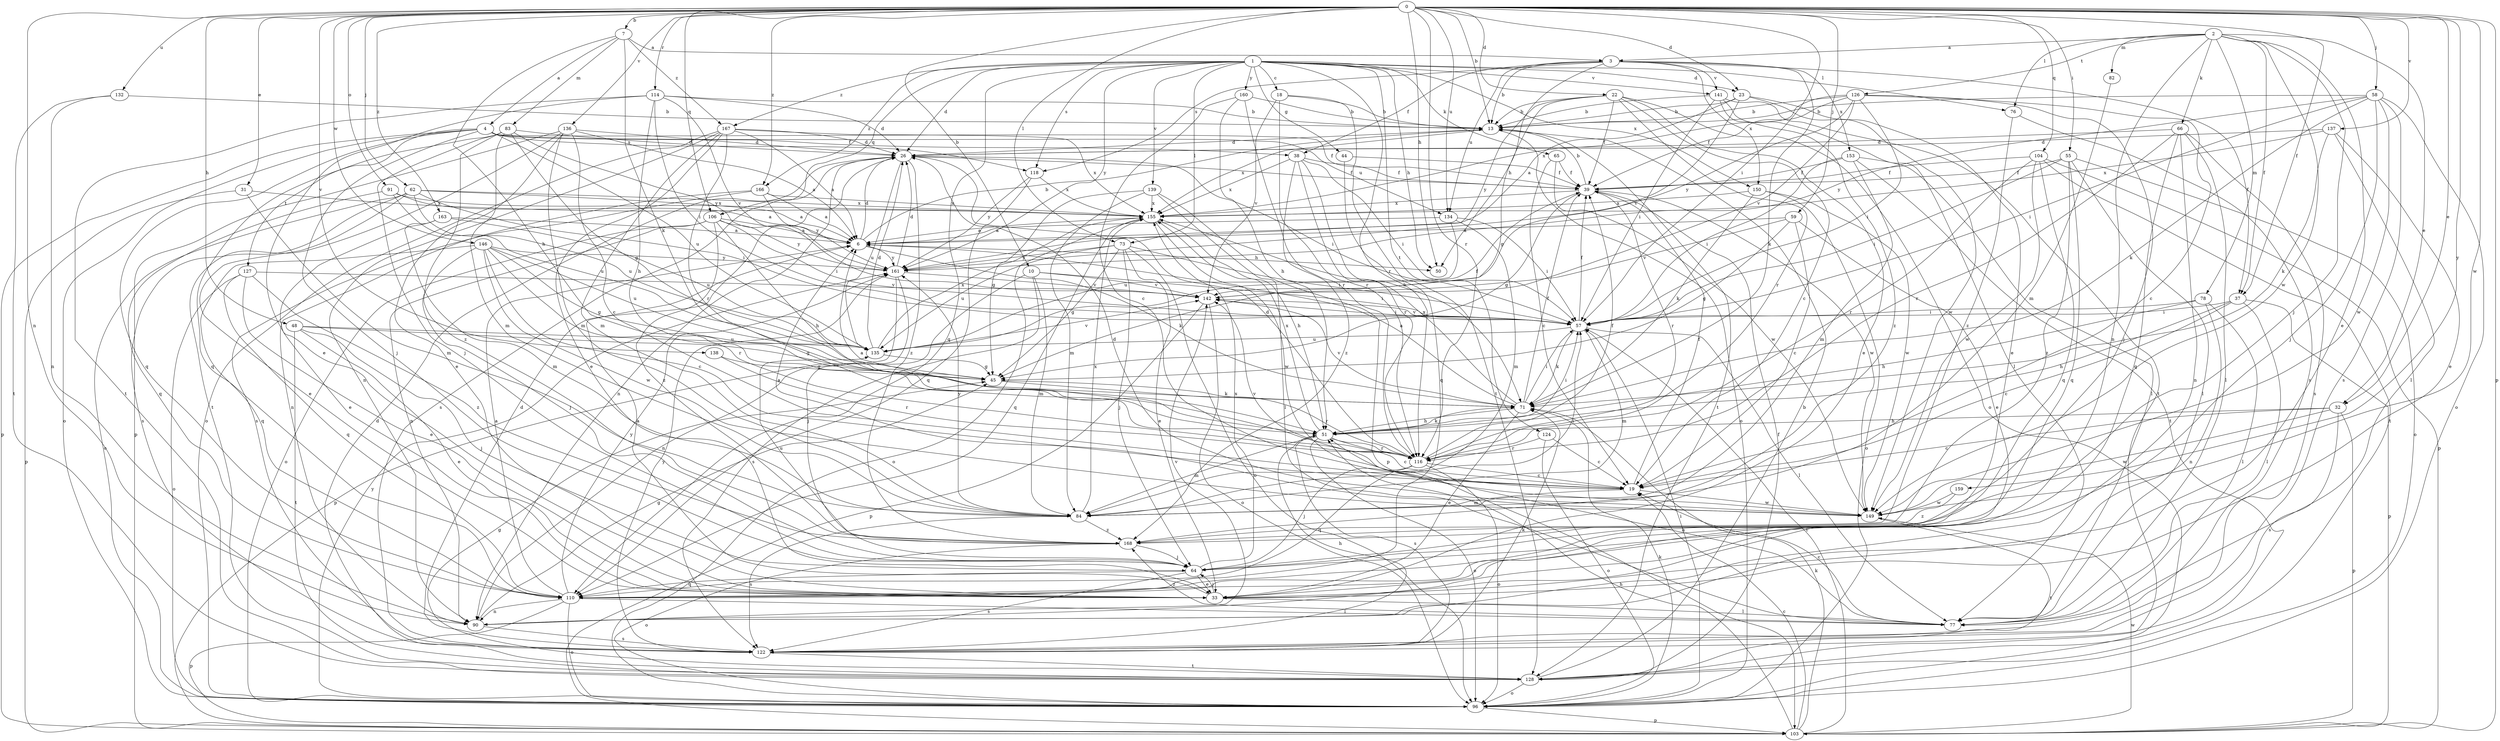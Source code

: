 strict digraph  {
0;
1;
2;
3;
4;
6;
7;
10;
13;
18;
19;
22;
23;
26;
31;
32;
33;
37;
38;
39;
44;
45;
48;
50;
51;
55;
57;
58;
59;
62;
64;
65;
66;
71;
73;
76;
77;
78;
82;
83;
84;
90;
91;
96;
103;
104;
106;
110;
114;
116;
118;
122;
124;
126;
127;
128;
132;
134;
135;
136;
137;
138;
139;
141;
142;
146;
149;
150;
153;
155;
159;
160;
161;
163;
166;
167;
168;
0 -> 7  [label=b];
0 -> 10  [label=b];
0 -> 13  [label=b];
0 -> 22  [label=d];
0 -> 23  [label=d];
0 -> 31  [label=e];
0 -> 32  [label=e];
0 -> 37  [label=f];
0 -> 48  [label=h];
0 -> 50  [label=h];
0 -> 55  [label=i];
0 -> 57  [label=i];
0 -> 58  [label=j];
0 -> 59  [label=j];
0 -> 62  [label=j];
0 -> 73  [label=l];
0 -> 90  [label=n];
0 -> 91  [label=o];
0 -> 103  [label=p];
0 -> 104  [label=q];
0 -> 106  [label=q];
0 -> 114  [label=r];
0 -> 116  [label=r];
0 -> 132  [label=u];
0 -> 134  [label=u];
0 -> 136  [label=v];
0 -> 137  [label=v];
0 -> 138  [label=v];
0 -> 146  [label=w];
0 -> 149  [label=w];
0 -> 159  [label=y];
0 -> 163  [label=z];
0 -> 166  [label=z];
1 -> 18  [label=c];
1 -> 23  [label=d];
1 -> 26  [label=d];
1 -> 44  [label=g];
1 -> 50  [label=h];
1 -> 65  [label=k];
1 -> 73  [label=l];
1 -> 76  [label=l];
1 -> 106  [label=q];
1 -> 110  [label=q];
1 -> 116  [label=r];
1 -> 118  [label=s];
1 -> 124  [label=t];
1 -> 139  [label=v];
1 -> 141  [label=v];
1 -> 150  [label=x];
1 -> 160  [label=y];
1 -> 161  [label=y];
1 -> 166  [label=z];
1 -> 167  [label=z];
2 -> 3  [label=a];
2 -> 32  [label=e];
2 -> 33  [label=e];
2 -> 37  [label=f];
2 -> 64  [label=j];
2 -> 66  [label=k];
2 -> 76  [label=l];
2 -> 78  [label=m];
2 -> 82  [label=m];
2 -> 90  [label=n];
2 -> 126  [label=t];
2 -> 149  [label=w];
3 -> 13  [label=b];
3 -> 37  [label=f];
3 -> 38  [label=f];
3 -> 50  [label=h];
3 -> 71  [label=k];
3 -> 118  [label=s];
3 -> 134  [label=u];
3 -> 141  [label=v];
3 -> 150  [label=x];
3 -> 153  [label=x];
4 -> 38  [label=f];
4 -> 39  [label=f];
4 -> 64  [label=j];
4 -> 96  [label=o];
4 -> 103  [label=p];
4 -> 110  [label=q];
4 -> 118  [label=s];
4 -> 127  [label=t];
4 -> 134  [label=u];
4 -> 135  [label=u];
6 -> 13  [label=b];
6 -> 26  [label=d];
6 -> 50  [label=h];
6 -> 71  [label=k];
6 -> 161  [label=y];
7 -> 3  [label=a];
7 -> 4  [label=a];
7 -> 51  [label=h];
7 -> 71  [label=k];
7 -> 83  [label=m];
7 -> 167  [label=z];
10 -> 57  [label=i];
10 -> 84  [label=m];
10 -> 90  [label=n];
10 -> 122  [label=s];
10 -> 142  [label=v];
13 -> 26  [label=d];
13 -> 96  [label=o];
13 -> 128  [label=t];
13 -> 155  [label=x];
18 -> 13  [label=b];
18 -> 116  [label=r];
18 -> 128  [label=t];
18 -> 142  [label=v];
19 -> 39  [label=f];
19 -> 84  [label=m];
19 -> 142  [label=v];
19 -> 149  [label=w];
22 -> 13  [label=b];
22 -> 19  [label=c];
22 -> 33  [label=e];
22 -> 39  [label=f];
22 -> 45  [label=g];
22 -> 96  [label=o];
22 -> 116  [label=r];
22 -> 161  [label=y];
23 -> 6  [label=a];
23 -> 13  [label=b];
23 -> 33  [label=e];
23 -> 142  [label=v];
23 -> 149  [label=w];
26 -> 39  [label=f];
26 -> 57  [label=i];
26 -> 90  [label=n];
26 -> 122  [label=s];
26 -> 135  [label=u];
26 -> 168  [label=z];
31 -> 84  [label=m];
31 -> 103  [label=p];
31 -> 155  [label=x];
32 -> 19  [label=c];
32 -> 51  [label=h];
32 -> 103  [label=p];
32 -> 122  [label=s];
32 -> 149  [label=w];
33 -> 6  [label=a];
33 -> 64  [label=j];
33 -> 77  [label=l];
37 -> 19  [label=c];
37 -> 51  [label=h];
37 -> 57  [label=i];
37 -> 77  [label=l];
37 -> 103  [label=p];
38 -> 39  [label=f];
38 -> 57  [label=i];
38 -> 71  [label=k];
38 -> 116  [label=r];
38 -> 155  [label=x];
38 -> 168  [label=z];
39 -> 13  [label=b];
39 -> 45  [label=g];
39 -> 116  [label=r];
39 -> 149  [label=w];
39 -> 155  [label=x];
44 -> 39  [label=f];
44 -> 110  [label=q];
45 -> 71  [label=k];
45 -> 116  [label=r];
48 -> 33  [label=e];
48 -> 45  [label=g];
48 -> 64  [label=j];
48 -> 128  [label=t];
48 -> 135  [label=u];
51 -> 19  [label=c];
51 -> 57  [label=i];
51 -> 71  [label=k];
51 -> 84  [label=m];
51 -> 96  [label=o];
51 -> 116  [label=r];
51 -> 122  [label=s];
51 -> 155  [label=x];
55 -> 39  [label=f];
55 -> 57  [label=i];
55 -> 77  [label=l];
55 -> 96  [label=o];
55 -> 110  [label=q];
55 -> 168  [label=z];
57 -> 39  [label=f];
57 -> 71  [label=k];
57 -> 77  [label=l];
57 -> 84  [label=m];
57 -> 135  [label=u];
57 -> 142  [label=v];
58 -> 13  [label=b];
58 -> 57  [label=i];
58 -> 64  [label=j];
58 -> 71  [label=k];
58 -> 96  [label=o];
58 -> 122  [label=s];
58 -> 149  [label=w];
58 -> 161  [label=y];
59 -> 6  [label=a];
59 -> 19  [label=c];
59 -> 33  [label=e];
59 -> 45  [label=g];
59 -> 142  [label=v];
62 -> 6  [label=a];
62 -> 33  [label=e];
62 -> 57  [label=i];
62 -> 96  [label=o];
62 -> 122  [label=s];
62 -> 135  [label=u];
62 -> 155  [label=x];
64 -> 33  [label=e];
64 -> 110  [label=q];
64 -> 122  [label=s];
64 -> 155  [label=x];
65 -> 19  [label=c];
65 -> 39  [label=f];
65 -> 149  [label=w];
66 -> 26  [label=d];
66 -> 77  [label=l];
66 -> 90  [label=n];
66 -> 110  [label=q];
66 -> 116  [label=r];
66 -> 122  [label=s];
71 -> 6  [label=a];
71 -> 33  [label=e];
71 -> 39  [label=f];
71 -> 51  [label=h];
71 -> 57  [label=i];
71 -> 142  [label=v];
71 -> 155  [label=x];
73 -> 33  [label=e];
73 -> 45  [label=g];
73 -> 57  [label=i];
73 -> 64  [label=j];
73 -> 96  [label=o];
73 -> 135  [label=u];
73 -> 161  [label=y];
76 -> 122  [label=s];
76 -> 168  [label=z];
77 -> 19  [label=c];
77 -> 51  [label=h];
77 -> 168  [label=z];
78 -> 51  [label=h];
78 -> 57  [label=i];
78 -> 77  [label=l];
78 -> 90  [label=n];
82 -> 84  [label=m];
83 -> 26  [label=d];
83 -> 45  [label=g];
83 -> 64  [label=j];
83 -> 84  [label=m];
83 -> 110  [label=q];
83 -> 161  [label=y];
83 -> 168  [label=z];
84 -> 57  [label=i];
84 -> 122  [label=s];
84 -> 155  [label=x];
84 -> 161  [label=y];
84 -> 168  [label=z];
90 -> 45  [label=g];
90 -> 122  [label=s];
90 -> 142  [label=v];
91 -> 6  [label=a];
91 -> 110  [label=q];
91 -> 135  [label=u];
91 -> 155  [label=x];
96 -> 57  [label=i];
96 -> 71  [label=k];
96 -> 103  [label=p];
96 -> 161  [label=y];
103 -> 19  [label=c];
103 -> 51  [label=h];
103 -> 57  [label=i];
103 -> 71  [label=k];
103 -> 149  [label=w];
104 -> 39  [label=f];
104 -> 103  [label=p];
104 -> 110  [label=q];
104 -> 116  [label=r];
104 -> 128  [label=t];
104 -> 149  [label=w];
106 -> 6  [label=a];
106 -> 51  [label=h];
106 -> 57  [label=i];
106 -> 90  [label=n];
106 -> 96  [label=o];
106 -> 161  [label=y];
106 -> 168  [label=z];
110 -> 6  [label=a];
110 -> 77  [label=l];
110 -> 90  [label=n];
110 -> 96  [label=o];
110 -> 103  [label=p];
110 -> 161  [label=y];
114 -> 13  [label=b];
114 -> 26  [label=d];
114 -> 33  [label=e];
114 -> 51  [label=h];
114 -> 57  [label=i];
114 -> 128  [label=t];
114 -> 142  [label=v];
116 -> 6  [label=a];
116 -> 19  [label=c];
116 -> 26  [label=d];
116 -> 39  [label=f];
116 -> 64  [label=j];
116 -> 96  [label=o];
116 -> 110  [label=q];
118 -> 110  [label=q];
118 -> 155  [label=x];
118 -> 161  [label=y];
122 -> 26  [label=d];
122 -> 51  [label=h];
122 -> 71  [label=k];
122 -> 128  [label=t];
122 -> 161  [label=y];
124 -> 19  [label=c];
124 -> 96  [label=o];
124 -> 116  [label=r];
126 -> 13  [label=b];
126 -> 19  [label=c];
126 -> 39  [label=f];
126 -> 57  [label=i];
126 -> 64  [label=j];
126 -> 142  [label=v];
126 -> 155  [label=x];
126 -> 161  [label=y];
127 -> 33  [label=e];
127 -> 96  [label=o];
127 -> 110  [label=q];
127 -> 142  [label=v];
127 -> 168  [label=z];
128 -> 13  [label=b];
128 -> 26  [label=d];
128 -> 39  [label=f];
128 -> 45  [label=g];
128 -> 96  [label=o];
132 -> 13  [label=b];
132 -> 90  [label=n];
132 -> 128  [label=t];
134 -> 6  [label=a];
134 -> 57  [label=i];
134 -> 84  [label=m];
134 -> 135  [label=u];
135 -> 26  [label=d];
135 -> 39  [label=f];
135 -> 45  [label=g];
135 -> 142  [label=v];
135 -> 155  [label=x];
136 -> 6  [label=a];
136 -> 19  [label=c];
136 -> 26  [label=d];
136 -> 33  [label=e];
136 -> 84  [label=m];
136 -> 103  [label=p];
136 -> 128  [label=t];
137 -> 26  [label=d];
137 -> 33  [label=e];
137 -> 71  [label=k];
137 -> 77  [label=l];
137 -> 155  [label=x];
138 -> 45  [label=g];
138 -> 116  [label=r];
139 -> 45  [label=g];
139 -> 77  [label=l];
139 -> 84  [label=m];
139 -> 103  [label=p];
139 -> 155  [label=x];
141 -> 13  [label=b];
141 -> 57  [label=i];
141 -> 77  [label=l];
141 -> 128  [label=t];
141 -> 168  [label=z];
142 -> 57  [label=i];
142 -> 96  [label=o];
142 -> 103  [label=p];
146 -> 19  [label=c];
146 -> 45  [label=g];
146 -> 64  [label=j];
146 -> 110  [label=q];
146 -> 116  [label=r];
146 -> 135  [label=u];
146 -> 149  [label=w];
146 -> 161  [label=y];
149 -> 6  [label=a];
149 -> 26  [label=d];
149 -> 128  [label=t];
150 -> 71  [label=k];
150 -> 96  [label=o];
150 -> 149  [label=w];
150 -> 155  [label=x];
153 -> 39  [label=f];
153 -> 57  [label=i];
153 -> 77  [label=l];
153 -> 84  [label=m];
153 -> 128  [label=t];
155 -> 6  [label=a];
155 -> 51  [label=h];
155 -> 96  [label=o];
155 -> 110  [label=q];
155 -> 149  [label=w];
159 -> 149  [label=w];
159 -> 168  [label=z];
160 -> 13  [label=b];
160 -> 19  [label=c];
160 -> 51  [label=h];
160 -> 116  [label=r];
161 -> 26  [label=d];
161 -> 64  [label=j];
161 -> 103  [label=p];
161 -> 142  [label=v];
163 -> 6  [label=a];
163 -> 33  [label=e];
163 -> 84  [label=m];
163 -> 135  [label=u];
166 -> 6  [label=a];
166 -> 90  [label=n];
166 -> 122  [label=s];
166 -> 155  [label=x];
166 -> 161  [label=y];
167 -> 6  [label=a];
167 -> 26  [label=d];
167 -> 33  [label=e];
167 -> 84  [label=m];
167 -> 90  [label=n];
167 -> 96  [label=o];
167 -> 116  [label=r];
167 -> 155  [label=x];
168 -> 64  [label=j];
168 -> 96  [label=o];
168 -> 135  [label=u];
}
